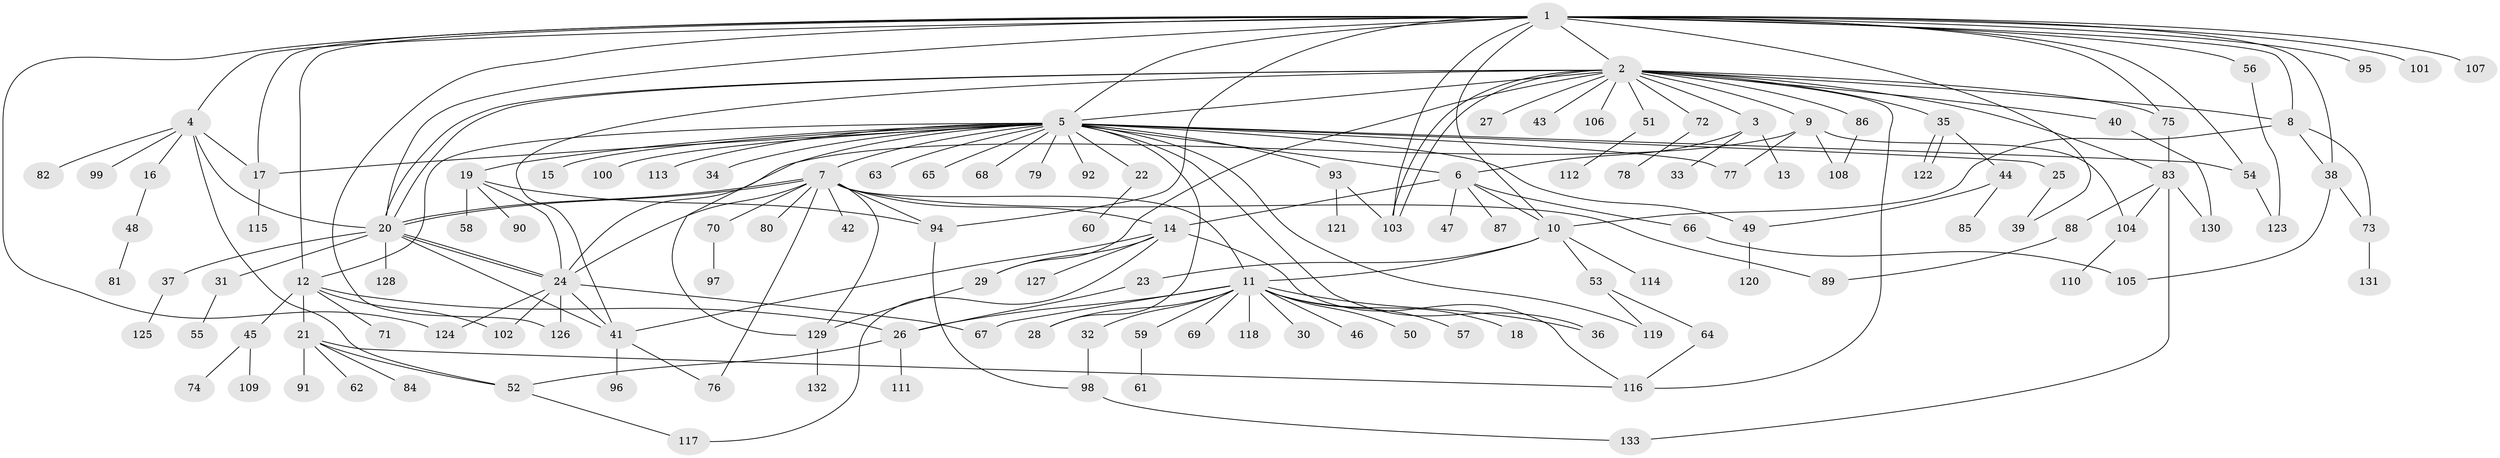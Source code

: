 // coarse degree distribution, {24: 0.00980392156862745, 17: 0.00980392156862745, 3: 0.0784313725490196, 6: 0.029411764705882353, 26: 0.00980392156862745, 7: 0.029411764705882353, 16: 0.00980392156862745, 4: 0.058823529411764705, 14: 0.00980392156862745, 1: 0.49019607843137253, 5: 0.00980392156862745, 8: 0.00980392156862745, 11: 0.00980392156862745, 2: 0.23529411764705882}
// Generated by graph-tools (version 1.1) at 2025/51/02/27/25 19:51:59]
// undirected, 133 vertices, 195 edges
graph export_dot {
graph [start="1"]
  node [color=gray90,style=filled];
  1;
  2;
  3;
  4;
  5;
  6;
  7;
  8;
  9;
  10;
  11;
  12;
  13;
  14;
  15;
  16;
  17;
  18;
  19;
  20;
  21;
  22;
  23;
  24;
  25;
  26;
  27;
  28;
  29;
  30;
  31;
  32;
  33;
  34;
  35;
  36;
  37;
  38;
  39;
  40;
  41;
  42;
  43;
  44;
  45;
  46;
  47;
  48;
  49;
  50;
  51;
  52;
  53;
  54;
  55;
  56;
  57;
  58;
  59;
  60;
  61;
  62;
  63;
  64;
  65;
  66;
  67;
  68;
  69;
  70;
  71;
  72;
  73;
  74;
  75;
  76;
  77;
  78;
  79;
  80;
  81;
  82;
  83;
  84;
  85;
  86;
  87;
  88;
  89;
  90;
  91;
  92;
  93;
  94;
  95;
  96;
  97;
  98;
  99;
  100;
  101;
  102;
  103;
  104;
  105;
  106;
  107;
  108;
  109;
  110;
  111;
  112;
  113;
  114;
  115;
  116;
  117;
  118;
  119;
  120;
  121;
  122;
  123;
  124;
  125;
  126;
  127;
  128;
  129;
  130;
  131;
  132;
  133;
  1 -- 2;
  1 -- 4;
  1 -- 5;
  1 -- 8;
  1 -- 10;
  1 -- 12;
  1 -- 17;
  1 -- 20;
  1 -- 38;
  1 -- 39;
  1 -- 54;
  1 -- 56;
  1 -- 75;
  1 -- 94;
  1 -- 95;
  1 -- 101;
  1 -- 103;
  1 -- 107;
  1 -- 124;
  1 -- 126;
  2 -- 3;
  2 -- 5;
  2 -- 8;
  2 -- 9;
  2 -- 20;
  2 -- 20;
  2 -- 27;
  2 -- 29;
  2 -- 35;
  2 -- 40;
  2 -- 41;
  2 -- 43;
  2 -- 51;
  2 -- 72;
  2 -- 75;
  2 -- 83;
  2 -- 86;
  2 -- 103;
  2 -- 103;
  2 -- 106;
  2 -- 116;
  3 -- 6;
  3 -- 13;
  3 -- 33;
  4 -- 16;
  4 -- 17;
  4 -- 20;
  4 -- 52;
  4 -- 82;
  4 -- 99;
  5 -- 6;
  5 -- 7;
  5 -- 12;
  5 -- 15;
  5 -- 17;
  5 -- 19;
  5 -- 22;
  5 -- 25;
  5 -- 28;
  5 -- 34;
  5 -- 36;
  5 -- 49;
  5 -- 54;
  5 -- 63;
  5 -- 65;
  5 -- 68;
  5 -- 77;
  5 -- 79;
  5 -- 92;
  5 -- 93;
  5 -- 100;
  5 -- 113;
  5 -- 119;
  5 -- 129;
  6 -- 10;
  6 -- 14;
  6 -- 47;
  6 -- 66;
  6 -- 87;
  7 -- 11;
  7 -- 14;
  7 -- 20;
  7 -- 20;
  7 -- 24;
  7 -- 42;
  7 -- 70;
  7 -- 76;
  7 -- 80;
  7 -- 89;
  7 -- 94;
  7 -- 129;
  8 -- 10;
  8 -- 38;
  8 -- 73;
  9 -- 24;
  9 -- 77;
  9 -- 104;
  9 -- 108;
  10 -- 11;
  10 -- 23;
  10 -- 53;
  10 -- 114;
  11 -- 18;
  11 -- 26;
  11 -- 28;
  11 -- 30;
  11 -- 32;
  11 -- 36;
  11 -- 46;
  11 -- 50;
  11 -- 57;
  11 -- 59;
  11 -- 67;
  11 -- 69;
  11 -- 118;
  12 -- 21;
  12 -- 26;
  12 -- 45;
  12 -- 71;
  12 -- 102;
  14 -- 29;
  14 -- 41;
  14 -- 116;
  14 -- 117;
  14 -- 127;
  16 -- 48;
  17 -- 115;
  19 -- 24;
  19 -- 58;
  19 -- 90;
  19 -- 94;
  20 -- 24;
  20 -- 24;
  20 -- 31;
  20 -- 37;
  20 -- 41;
  20 -- 128;
  21 -- 52;
  21 -- 62;
  21 -- 84;
  21 -- 91;
  21 -- 116;
  22 -- 60;
  23 -- 26;
  24 -- 41;
  24 -- 67;
  24 -- 102;
  24 -- 124;
  24 -- 126;
  25 -- 39;
  26 -- 52;
  26 -- 111;
  29 -- 129;
  31 -- 55;
  32 -- 98;
  35 -- 44;
  35 -- 122;
  35 -- 122;
  37 -- 125;
  38 -- 73;
  38 -- 105;
  40 -- 130;
  41 -- 76;
  41 -- 96;
  44 -- 49;
  44 -- 85;
  45 -- 74;
  45 -- 109;
  48 -- 81;
  49 -- 120;
  51 -- 112;
  52 -- 117;
  53 -- 64;
  53 -- 119;
  54 -- 123;
  56 -- 123;
  59 -- 61;
  64 -- 116;
  66 -- 105;
  70 -- 97;
  72 -- 78;
  73 -- 131;
  75 -- 83;
  83 -- 88;
  83 -- 104;
  83 -- 130;
  83 -- 133;
  86 -- 108;
  88 -- 89;
  93 -- 103;
  93 -- 121;
  94 -- 98;
  98 -- 133;
  104 -- 110;
  129 -- 132;
}
